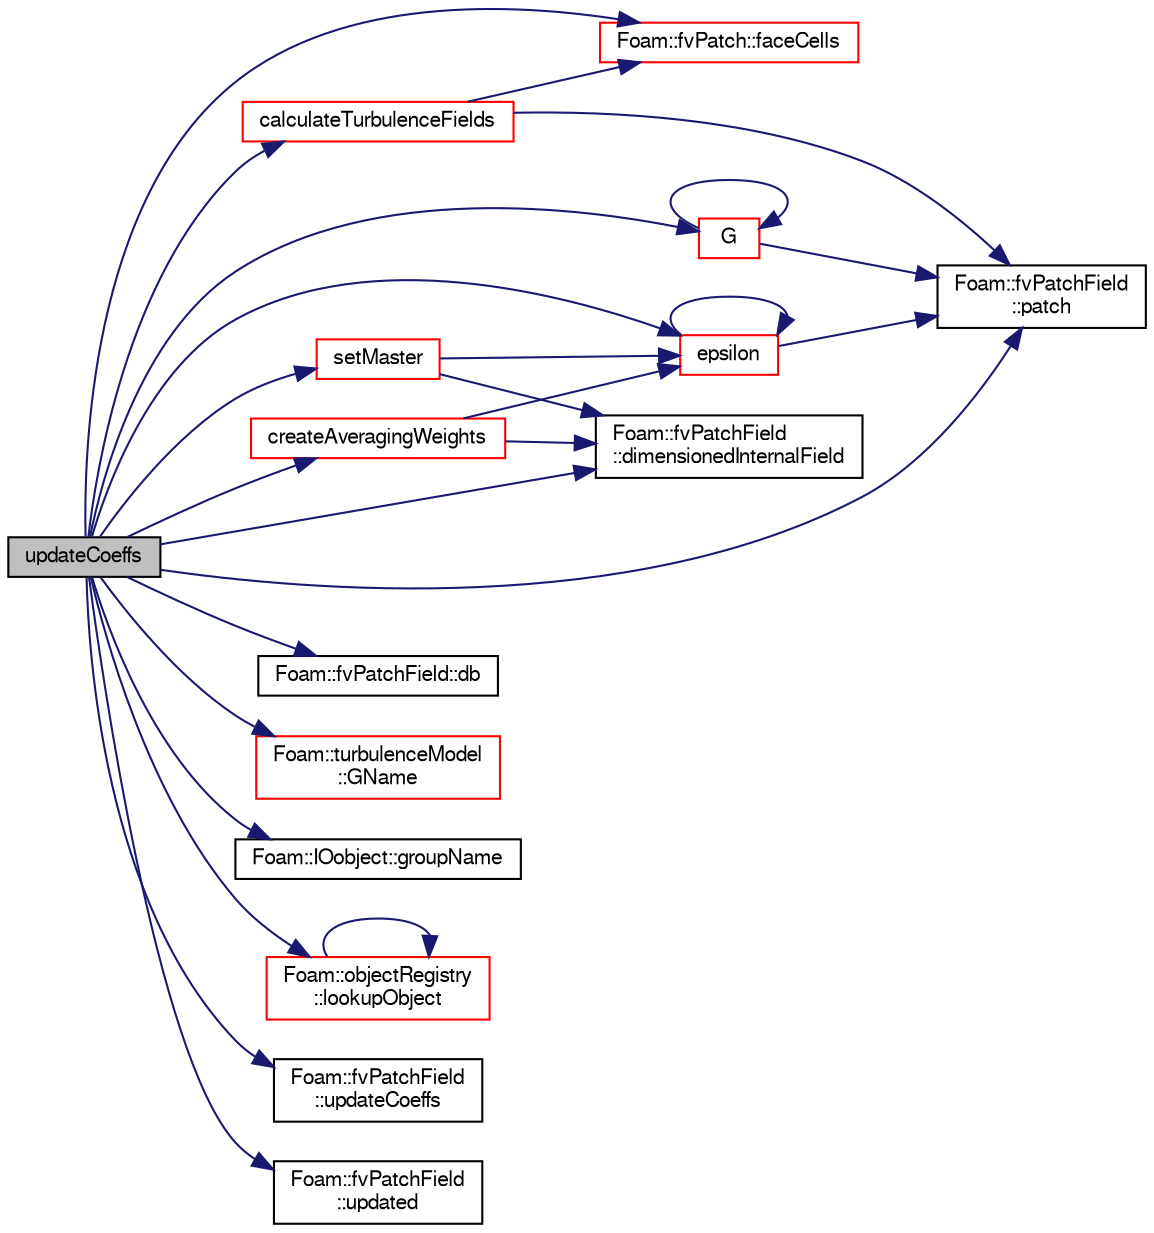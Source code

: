 digraph "updateCoeffs"
{
  bgcolor="transparent";
  edge [fontname="FreeSans",fontsize="10",labelfontname="FreeSans",labelfontsize="10"];
  node [fontname="FreeSans",fontsize="10",shape=record];
  rankdir="LR";
  Node3643 [label="updateCoeffs",height=0.2,width=0.4,color="black", fillcolor="grey75", style="filled", fontcolor="black"];
  Node3643 -> Node3644 [color="midnightblue",fontsize="10",style="solid",fontname="FreeSans"];
  Node3644 [label="calculateTurbulenceFields",height=0.2,width=0.4,color="red",URL="$a31242.html#ae66449fc0b530766847f6369c9d47e9e",tooltip="Main driver to calculate the turbulence fields. "];
  Node3644 -> Node3695 [color="midnightblue",fontsize="10",style="solid",fontname="FreeSans"];
  Node3695 [label="Foam::fvPatch::faceCells",height=0.2,width=0.4,color="red",URL="$a22870.html#afbfac825732ef2770fff4261b4e930e9",tooltip="Return faceCells. "];
  Node3644 -> Node3694 [color="midnightblue",fontsize="10",style="solid",fontname="FreeSans"];
  Node3694 [label="Foam::fvPatchField\l::patch",height=0.2,width=0.4,color="black",URL="$a22354.html#aca0923a4611f6166ffd8fa14d81864a4",tooltip="Return patch. "];
  Node3643 -> Node4025 [color="midnightblue",fontsize="10",style="solid",fontname="FreeSans"];
  Node4025 [label="createAveragingWeights",height=0.2,width=0.4,color="red",URL="$a31242.html#a7e3f26a2eb2d1d475fca3c80c5fa26f0",tooltip="Create the averaging weights for cells which are bounded by. "];
  Node4025 -> Node4023 [color="midnightblue",fontsize="10",style="solid",fontname="FreeSans"];
  Node4023 [label="Foam::fvPatchField\l::dimensionedInternalField",height=0.2,width=0.4,color="black",URL="$a22354.html#a1067b719c3281eb98ffda55196ca2033",tooltip="Return dimensioned internal field reference. "];
  Node4025 -> Node4024 [color="midnightblue",fontsize="10",style="solid",fontname="FreeSans"];
  Node4024 [label="epsilon",height=0.2,width=0.4,color="red",URL="$a31242.html#a9b1505024fca6dec524936103c6a9e78",tooltip="Return non-const access to the master&#39;s epsilon field. "];
  Node4024 -> Node4024 [color="midnightblue",fontsize="10",style="solid",fontname="FreeSans"];
  Node4024 -> Node3694 [color="midnightblue",fontsize="10",style="solid",fontname="FreeSans"];
  Node3643 -> Node4028 [color="midnightblue",fontsize="10",style="solid",fontname="FreeSans"];
  Node4028 [label="Foam::fvPatchField::db",height=0.2,width=0.4,color="black",URL="$a22354.html#a65cc75d9f80b1df5c3184fb2274a97f1",tooltip="Return local objectRegistry. "];
  Node3643 -> Node4023 [color="midnightblue",fontsize="10",style="solid",fontname="FreeSans"];
  Node3643 -> Node4024 [color="midnightblue",fontsize="10",style="solid",fontname="FreeSans"];
  Node3643 -> Node3695 [color="midnightblue",fontsize="10",style="solid",fontname="FreeSans"];
  Node3643 -> Node4029 [color="midnightblue",fontsize="10",style="solid",fontname="FreeSans"];
  Node4029 [label="G",height=0.2,width=0.4,color="red",URL="$a31242.html#ad35ace611250c5f497f21747c0920fec",tooltip="Return non-const access to the master&#39;s G field. "];
  Node4029 -> Node4029 [color="midnightblue",fontsize="10",style="solid",fontname="FreeSans"];
  Node4029 -> Node3694 [color="midnightblue",fontsize="10",style="solid",fontname="FreeSans"];
  Node3643 -> Node4030 [color="midnightblue",fontsize="10",style="solid",fontname="FreeSans"];
  Node4030 [label="Foam::turbulenceModel\l::GName",height=0.2,width=0.4,color="red",URL="$a31314.html#a530c14556551704a03baa28ac70a78a0",tooltip="Helper function to return the nam eof the turbulence G field. "];
  Node3643 -> Node4031 [color="midnightblue",fontsize="10",style="solid",fontname="FreeSans"];
  Node4031 [label="Foam::IOobject::groupName",height=0.2,width=0.4,color="black",URL="$a26142.html#ad5705e6da2a025ad75b4cf5d748d7d30"];
  Node3643 -> Node4032 [color="midnightblue",fontsize="10",style="solid",fontname="FreeSans"];
  Node4032 [label="Foam::objectRegistry\l::lookupObject",height=0.2,width=0.4,color="red",URL="$a26326.html#a8b49296f8410366342c524250612c2aa",tooltip="Lookup and return the object of the given Type. "];
  Node4032 -> Node4032 [color="midnightblue",fontsize="10",style="solid",fontname="FreeSans"];
  Node3643 -> Node3694 [color="midnightblue",fontsize="10",style="solid",fontname="FreeSans"];
  Node3643 -> Node4033 [color="midnightblue",fontsize="10",style="solid",fontname="FreeSans"];
  Node4033 [label="setMaster",height=0.2,width=0.4,color="red",URL="$a31242.html#af62f4355fcee4da87dbdf3b365d3d73a",tooltip="Set the master patch - master is responsible for updating all. "];
  Node4033 -> Node4023 [color="midnightblue",fontsize="10",style="solid",fontname="FreeSans"];
  Node4033 -> Node4024 [color="midnightblue",fontsize="10",style="solid",fontname="FreeSans"];
  Node3643 -> Node4036 [color="midnightblue",fontsize="10",style="solid",fontname="FreeSans"];
  Node4036 [label="Foam::fvPatchField\l::updateCoeffs",height=0.2,width=0.4,color="black",URL="$a22354.html#a7e24eafac629d3733181cd942d4c902f",tooltip="Update the coefficients associated with the patch field. "];
  Node3643 -> Node4037 [color="midnightblue",fontsize="10",style="solid",fontname="FreeSans"];
  Node4037 [label="Foam::fvPatchField\l::updated",height=0.2,width=0.4,color="black",URL="$a22354.html#adb515d6ca9be66613efaaeb72c9709db",tooltip="Return true if the boundary condition has already been updated. "];
}
